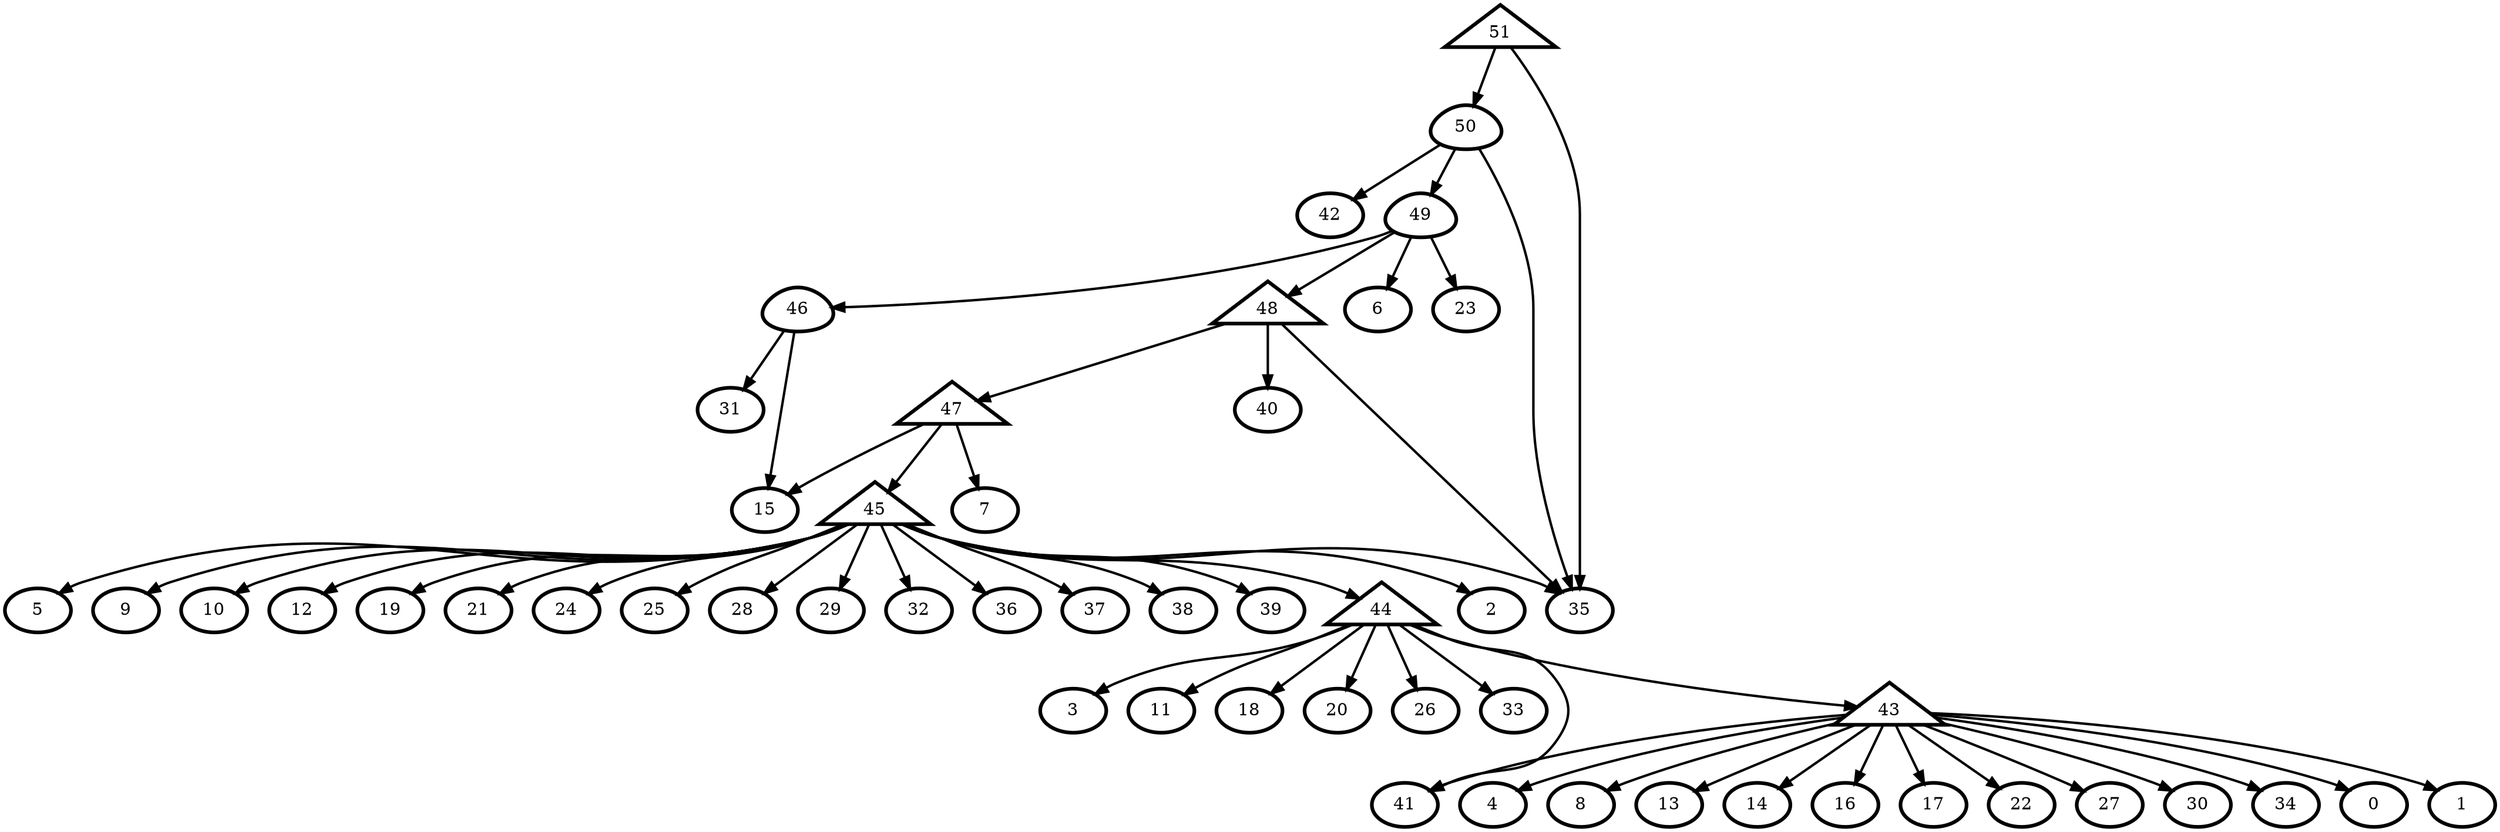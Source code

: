 digraph G {
    0 [penwidth=3,label="0"]
    1 [penwidth=3,label="1"]
    2 [penwidth=3,label="2"]
    3 [penwidth=3,label="3"]
    4 [penwidth=3,label="4"]
    5 [penwidth=3,label="5"]
    6 [penwidth=3,label="6"]
    7 [penwidth=3,label="7"]
    8 [penwidth=3,label="8"]
    9 [penwidth=3,label="9"]
    10 [penwidth=3,label="10"]
    11 [penwidth=3,label="11"]
    12 [penwidth=3,label="12"]
    13 [penwidth=3,label="13"]
    14 [penwidth=3,label="14"]
    15 [penwidth=3,label="15"]
    16 [penwidth=3,label="16"]
    17 [penwidth=3,label="17"]
    18 [penwidth=3,label="18"]
    19 [penwidth=3,label="19"]
    20 [penwidth=3,label="20"]
    21 [penwidth=3,label="21"]
    22 [penwidth=3,label="22"]
    23 [penwidth=3,label="23"]
    24 [penwidth=3,label="24"]
    25 [penwidth=3,label="25"]
    26 [penwidth=3,label="26"]
    27 [penwidth=3,label="27"]
    28 [penwidth=3,label="28"]
    29 [penwidth=3,label="29"]
    30 [penwidth=3,label="30"]
    31 [penwidth=3,label="31"]
    32 [penwidth=3,label="32"]
    33 [penwidth=3,label="33"]
    34 [penwidth=3,label="34"]
    35 [penwidth=3,label="35"]
    36 [penwidth=3,label="36"]
    37 [penwidth=3,label="37"]
    38 [penwidth=3,label="38"]
    39 [penwidth=3,label="39"]
    40 [penwidth=3,label="40"]
    41 [penwidth=3,label="41"]
    42 [penwidth=3,label="42"]
    43 [penwidth=3,label="46",shape = "egg"]
    44 [penwidth=3,label="49",shape = "egg"]
    45 [penwidth=3,label="50",shape = "egg"]
    46 [penwidth=3,label="43",shape = "triangle"]
    47 [penwidth=3,label="44",shape = "triangle"]
    48 [penwidth=3,label="45",shape = "triangle"]
    49 [penwidth=3,label="47",shape = "triangle"]
    50 [penwidth=3,label="48",shape = "triangle"]
    51 [penwidth=3,label="51",shape = "triangle"]

    46 -> 22 [penwidth=2]
    46 -> 17 [penwidth=2]
    46 -> 8 [penwidth=2]
    46 -> 4 [penwidth=2]
    46 -> 14 [penwidth=2]
    46 -> 16 [penwidth=2]
    46 -> 13 [penwidth=2]
    46 -> 0 [penwidth=2]
    46 -> 34 [penwidth=2]
    46 -> 27 [penwidth=2]
    46 -> 30 [penwidth=2]
    46 -> 1 [penwidth=2]
    46 -> 41 [penwidth=2]
    47 -> 26 [penwidth=2]
    47 -> 3 [penwidth=2]
    47 -> 11 [penwidth=2]
    47 -> 20 [penwidth=2]
    47 -> 18 [penwidth=2]
    47 -> 46 [penwidth=2]
    47 -> 41 [penwidth=2]
    47 -> 33 [penwidth=2]
    48 -> 29 [penwidth=2]
    48 -> 24 [penwidth=2]
    48 -> 28 [penwidth=2]
    48 -> 47 [penwidth=2]
    48 -> 32 [penwidth=2]
    48 -> 9 [penwidth=2]
    48 -> 35 [penwidth=2]
    48 -> 10 [penwidth=2]
    48 -> 38 [penwidth=2]
    48 -> 19 [penwidth=2]
    48 -> 2 [penwidth=2]
    48 -> 21 [penwidth=2]
    48 -> 12 [penwidth=2]
    48 -> 39 [penwidth=2]
    48 -> 5 [penwidth=2]
    48 -> 25 [penwidth=2]
    48 -> 36 [penwidth=2]
    48 -> 37 [penwidth=2]
    43 -> 15 [penwidth=2]
    43 -> 31 [penwidth=2]
    49 -> 7 [penwidth=2]
    49 -> 48 [penwidth=2]
    49 -> 15 [penwidth=2]
    50 -> 49 [penwidth=2]
    50 -> 40 [penwidth=2]
    50 -> 35 [penwidth=2]
    44 -> 43 [penwidth=2]
    44 -> 23 [penwidth=2]
    44 -> 50 [penwidth=2]
    44 -> 6 [penwidth=2]
    45 -> 44 [penwidth=2]
    45 -> 42 [penwidth=2]
    45 -> 35 [penwidth=2]
    51 -> 45 [penwidth=2]
    51 -> 35 [penwidth=2]
}